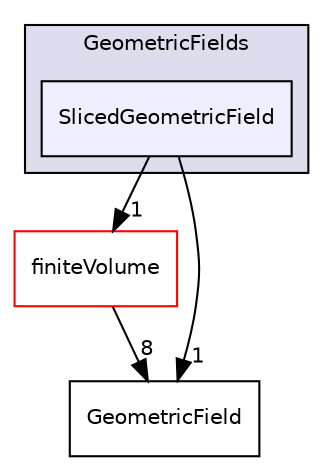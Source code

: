 digraph "src/OpenFOAM/fields/GeometricFields/SlicedGeometricField" {
  bgcolor=transparent;
  compound=true
  node [ fontsize="10", fontname="Helvetica"];
  edge [ labelfontsize="10", labelfontname="Helvetica"];
  subgraph clusterdir_99558e6cce2e782cc8c86fe4c767e1e1 {
    graph [ bgcolor="#ddddee", pencolor="black", label="GeometricFields" fontname="Helvetica", fontsize="10", URL="dir_99558e6cce2e782cc8c86fe4c767e1e1.html"]
  dir_5403329cc97bfc28bfbeddd45da2aeca [shape=box, label="SlicedGeometricField", style="filled", fillcolor="#eeeeff", pencolor="black", URL="dir_5403329cc97bfc28bfbeddd45da2aeca.html"];
  }
  dir_9bd15774b555cf7259a6fa18f99fe99b [shape=box label="finiteVolume" color="red" URL="dir_9bd15774b555cf7259a6fa18f99fe99b.html"];
  dir_cd8c242dbf9349898a9b717387ebe031 [shape=box label="GeometricField" URL="dir_cd8c242dbf9349898a9b717387ebe031.html"];
  dir_9bd15774b555cf7259a6fa18f99fe99b->dir_cd8c242dbf9349898a9b717387ebe031 [headlabel="8", labeldistance=1.5 headhref="dir_000896_002058.html"];
  dir_5403329cc97bfc28bfbeddd45da2aeca->dir_9bd15774b555cf7259a6fa18f99fe99b [headlabel="1", labeldistance=1.5 headhref="dir_002066_000896.html"];
  dir_5403329cc97bfc28bfbeddd45da2aeca->dir_cd8c242dbf9349898a9b717387ebe031 [headlabel="1", labeldistance=1.5 headhref="dir_002066_002058.html"];
}
